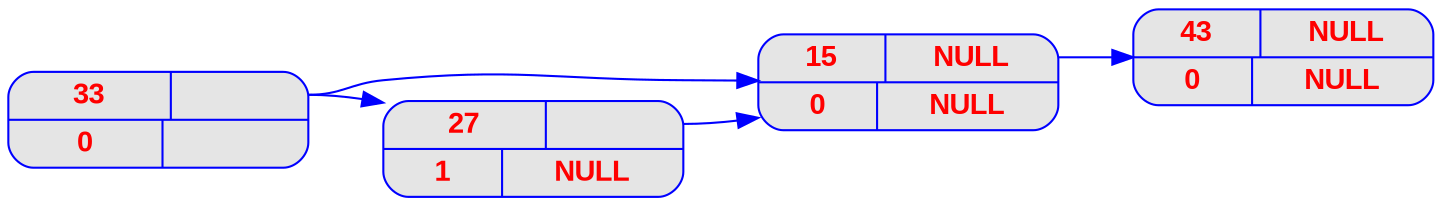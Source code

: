 digraph liste { 
graph [ 
	rankdir = "LR" 
] 

node [ 
	fontname = "Arial bold"
	fontsize = "14" 
	fontcolor = "red" 
	style = "rounded, filled" 
	shape = "record" 
	fillcolor = "grey90" 
	color = "blue" 
	width = "2" 
] 

edge [ 
	color = "blue" 
] 


"ID_0005" [label = "{<elt> 43  | <next> NULL}|{<facteur> 0 | <next> NULL}"];
"ID_0003" [label = "{<elt> 36  | <next> NULL}|{<facteur> -1 | <next>}"];
"ID_0003" : next -> "ID_0005";
"ID_0003" [label = "{<elt> 15  | <next> NULL}|{<facteur> 0 | <next> NULL}"];
"ID_0002" [label = "{<elt> 27  | <next> }|{<facteur> 1 | <next> NULL}"];
"ID_0002" : next -> "ID_0003";
"ID_0001" [label = "{<elt> 33  | <next> }|{<facteur> 0 | <next>}"];
"ID_0001" : next -> "ID_0002";
"ID_0001" : next -> "ID_0003";


}